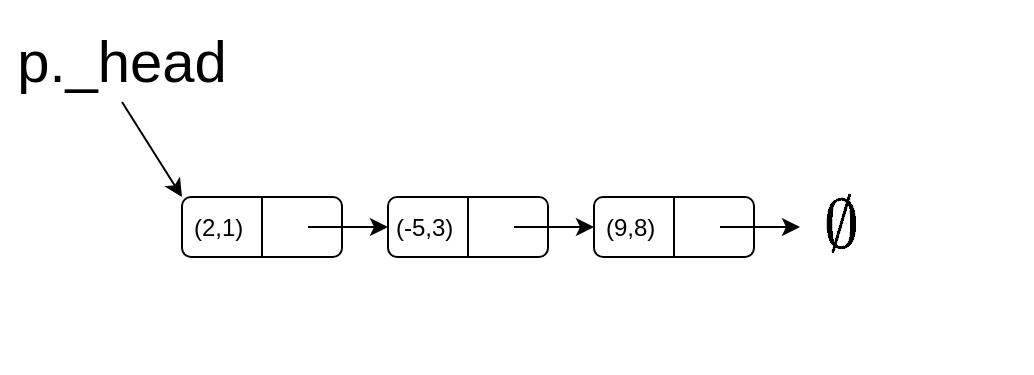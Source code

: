 <mxfile version="17.4.1" type="github">
  <diagram id="C5RBs43oDa-KdzZeNtuy" name="Page-1">
    <mxGraphModel dx="782" dy="380" grid="1" gridSize="10" guides="1" tooltips="1" connect="1" arrows="1" fold="1" page="1" pageScale="1" pageWidth="827" pageHeight="1169" math="1" shadow="0">
      <root>
        <mxCell id="WIyWlLk6GJQsqaUBKTNV-0" />
        <mxCell id="WIyWlLk6GJQsqaUBKTNV-1" parent="WIyWlLk6GJQsqaUBKTNV-0" />
        <mxCell id="VvQAMp07Zl20_Nt9v24d-4" value="" style="group" vertex="1" connectable="0" parent="WIyWlLk6GJQsqaUBKTNV-1">
          <mxGeometry x="180" y="247.5" width="103" height="30" as="geometry" />
        </mxCell>
        <mxCell id="VvQAMp07Zl20_Nt9v24d-1" value="" style="group" vertex="1" connectable="0" parent="VvQAMp07Zl20_Nt9v24d-4">
          <mxGeometry width="80" height="30" as="geometry" />
        </mxCell>
        <mxCell id="WIyWlLk6GJQsqaUBKTNV-3" value="(2,1)&amp;nbsp; &amp;nbsp; &amp;nbsp; &amp;nbsp; &amp;nbsp; &amp;nbsp; &amp;nbsp;" style="rounded=1;whiteSpace=wrap;html=1;fontSize=12;glass=0;strokeWidth=1;shadow=0;" parent="VvQAMp07Zl20_Nt9v24d-1" vertex="1">
          <mxGeometry width="80" height="30" as="geometry" />
        </mxCell>
        <mxCell id="VvQAMp07Zl20_Nt9v24d-0" value="" style="endArrow=none;html=1;rounded=0;entryX=0.5;entryY=0;entryDx=0;entryDy=0;exitX=0.5;exitY=1;exitDx=0;exitDy=0;" edge="1" parent="VvQAMp07Zl20_Nt9v24d-1" source="WIyWlLk6GJQsqaUBKTNV-3" target="WIyWlLk6GJQsqaUBKTNV-3">
          <mxGeometry width="50" height="50" relative="1" as="geometry">
            <mxPoint x="230" y="60" as="sourcePoint" />
            <mxPoint x="280" y="10" as="targetPoint" />
          </mxGeometry>
        </mxCell>
        <mxCell id="VvQAMp07Zl20_Nt9v24d-2" value="" style="endArrow=classic;html=1;rounded=0;" edge="1" parent="VvQAMp07Zl20_Nt9v24d-4">
          <mxGeometry width="50" height="50" relative="1" as="geometry">
            <mxPoint x="63" y="15" as="sourcePoint" />
            <mxPoint x="103" y="15" as="targetPoint" />
          </mxGeometry>
        </mxCell>
        <mxCell id="VvQAMp07Zl20_Nt9v24d-5" value="" style="group" vertex="1" connectable="0" parent="WIyWlLk6GJQsqaUBKTNV-1">
          <mxGeometry x="283" y="247.5" width="103" height="30" as="geometry" />
        </mxCell>
        <mxCell id="VvQAMp07Zl20_Nt9v24d-6" value="" style="group" vertex="1" connectable="0" parent="VvQAMp07Zl20_Nt9v24d-5">
          <mxGeometry width="80" height="30" as="geometry" />
        </mxCell>
        <mxCell id="VvQAMp07Zl20_Nt9v24d-7" value="(-5,3)&amp;nbsp; &amp;nbsp; &amp;nbsp; &amp;nbsp; &amp;nbsp; &amp;nbsp; &amp;nbsp;" style="rounded=1;whiteSpace=wrap;html=1;fontSize=12;glass=0;strokeWidth=1;shadow=0;" vertex="1" parent="VvQAMp07Zl20_Nt9v24d-6">
          <mxGeometry width="80" height="30" as="geometry" />
        </mxCell>
        <mxCell id="VvQAMp07Zl20_Nt9v24d-8" value="" style="endArrow=none;html=1;rounded=0;entryX=0.5;entryY=0;entryDx=0;entryDy=0;exitX=0.5;exitY=1;exitDx=0;exitDy=0;" edge="1" parent="VvQAMp07Zl20_Nt9v24d-6" source="VvQAMp07Zl20_Nt9v24d-7" target="VvQAMp07Zl20_Nt9v24d-7">
          <mxGeometry width="50" height="50" relative="1" as="geometry">
            <mxPoint x="230" y="60" as="sourcePoint" />
            <mxPoint x="280" y="10" as="targetPoint" />
          </mxGeometry>
        </mxCell>
        <mxCell id="VvQAMp07Zl20_Nt9v24d-9" value="" style="endArrow=classic;html=1;rounded=0;" edge="1" parent="VvQAMp07Zl20_Nt9v24d-5">
          <mxGeometry width="50" height="50" relative="1" as="geometry">
            <mxPoint x="63" y="15" as="sourcePoint" />
            <mxPoint x="103" y="15" as="targetPoint" />
          </mxGeometry>
        </mxCell>
        <mxCell id="VvQAMp07Zl20_Nt9v24d-12" value="" style="group" vertex="1" connectable="0" parent="WIyWlLk6GJQsqaUBKTNV-1">
          <mxGeometry x="386" y="247.5" width="103" height="30" as="geometry" />
        </mxCell>
        <mxCell id="VvQAMp07Zl20_Nt9v24d-13" value="" style="group" vertex="1" connectable="0" parent="VvQAMp07Zl20_Nt9v24d-12">
          <mxGeometry width="80" height="30" as="geometry" />
        </mxCell>
        <mxCell id="VvQAMp07Zl20_Nt9v24d-14" value="(9,8)&amp;nbsp; &amp;nbsp; &amp;nbsp; &amp;nbsp; &amp;nbsp; &amp;nbsp; &amp;nbsp;" style="rounded=1;whiteSpace=wrap;html=1;fontSize=12;glass=0;strokeWidth=1;shadow=0;" vertex="1" parent="VvQAMp07Zl20_Nt9v24d-13">
          <mxGeometry width="80" height="30" as="geometry" />
        </mxCell>
        <mxCell id="VvQAMp07Zl20_Nt9v24d-15" value="" style="endArrow=none;html=1;rounded=0;entryX=0.5;entryY=0;entryDx=0;entryDy=0;exitX=0.5;exitY=1;exitDx=0;exitDy=0;" edge="1" parent="VvQAMp07Zl20_Nt9v24d-13" source="VvQAMp07Zl20_Nt9v24d-14" target="VvQAMp07Zl20_Nt9v24d-14">
          <mxGeometry width="50" height="50" relative="1" as="geometry">
            <mxPoint x="230" y="60" as="sourcePoint" />
            <mxPoint x="280" y="10" as="targetPoint" />
          </mxGeometry>
        </mxCell>
        <mxCell id="VvQAMp07Zl20_Nt9v24d-16" value="" style="endArrow=classic;html=1;rounded=0;" edge="1" parent="VvQAMp07Zl20_Nt9v24d-12">
          <mxGeometry width="50" height="50" relative="1" as="geometry">
            <mxPoint x="63" y="15" as="sourcePoint" />
            <mxPoint x="103" y="15" as="targetPoint" />
          </mxGeometry>
        </mxCell>
        <mxCell id="VvQAMp07Zl20_Nt9v24d-17" value="$$\emptyset$$" style="rounded=0;whiteSpace=wrap;html=1;fontSize=29;opacity=0;" vertex="1" parent="WIyWlLk6GJQsqaUBKTNV-1">
          <mxGeometry x="450" y="190" width="120" height="145" as="geometry" />
        </mxCell>
        <mxCell id="VvQAMp07Zl20_Nt9v24d-18" value="" style="endArrow=classic;html=1;rounded=0;fontSize=29;entryX=0;entryY=0;entryDx=0;entryDy=0;" edge="1" parent="WIyWlLk6GJQsqaUBKTNV-1" target="WIyWlLk6GJQsqaUBKTNV-3">
          <mxGeometry width="50" height="50" relative="1" as="geometry">
            <mxPoint x="150" y="200" as="sourcePoint" />
            <mxPoint x="390" y="160" as="targetPoint" />
          </mxGeometry>
        </mxCell>
        <mxCell id="VvQAMp07Zl20_Nt9v24d-19" value="p._head" style="rounded=0;whiteSpace=wrap;html=1;fontSize=29;opacity=0;" vertex="1" parent="WIyWlLk6GJQsqaUBKTNV-1">
          <mxGeometry x="90" y="150" width="120" height="60" as="geometry" />
        </mxCell>
      </root>
    </mxGraphModel>
  </diagram>
</mxfile>
